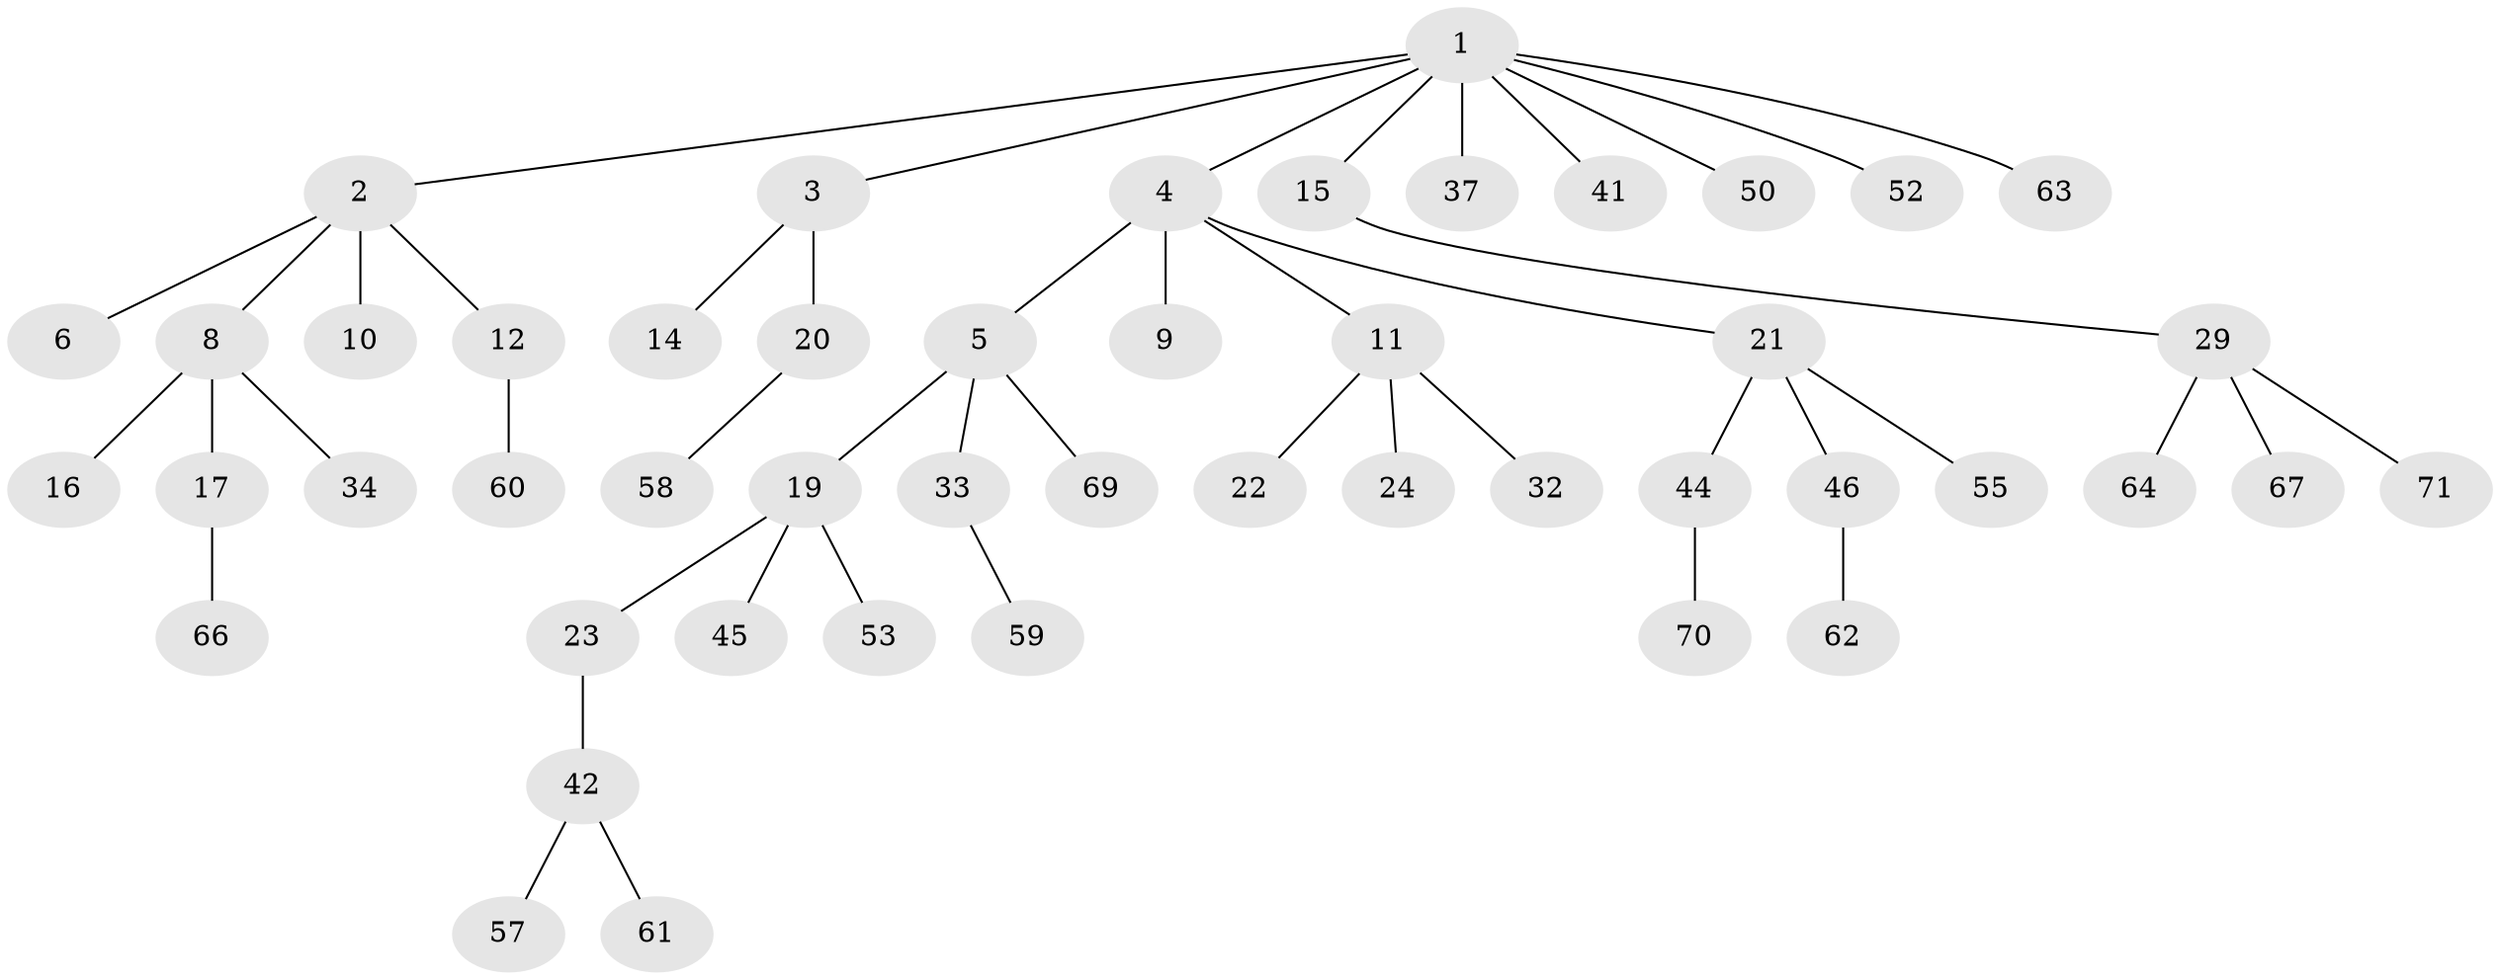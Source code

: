// original degree distribution, {9: 0.014084507042253521, 6: 0.028169014084507043, 2: 0.352112676056338, 4: 0.056338028169014086, 3: 0.04225352112676056, 5: 0.028169014084507043, 1: 0.4788732394366197}
// Generated by graph-tools (version 1.1) at 2025/11/02/27/25 16:11:28]
// undirected, 48 vertices, 47 edges
graph export_dot {
graph [start="1"]
  node [color=gray90,style=filled];
  1 [super="+40"];
  2 [super="+56"];
  3 [super="+7"];
  4 [super="+26"];
  5 [super="+13"];
  6 [super="+30"];
  8 [super="+43"];
  9 [super="+48"];
  10;
  11 [super="+18"];
  12;
  14;
  15 [super="+27"];
  16;
  17 [super="+36"];
  19 [super="+31"];
  20 [super="+39"];
  21 [super="+25"];
  22;
  23 [super="+28"];
  24 [super="+38"];
  29 [super="+51"];
  32;
  33 [super="+49"];
  34 [super="+35"];
  37 [super="+47"];
  41;
  42;
  44 [super="+54"];
  45;
  46;
  50;
  52;
  53;
  55;
  57;
  58;
  59;
  60 [super="+68"];
  61;
  62;
  63;
  64 [super="+65"];
  66;
  67;
  69;
  70;
  71;
  1 -- 2;
  1 -- 3;
  1 -- 4;
  1 -- 15;
  1 -- 37;
  1 -- 41;
  1 -- 50;
  1 -- 52;
  1 -- 63;
  2 -- 6;
  2 -- 8;
  2 -- 10;
  2 -- 12;
  3 -- 20;
  3 -- 14;
  4 -- 5;
  4 -- 9;
  4 -- 11;
  4 -- 21;
  5 -- 19;
  5 -- 33;
  5 -- 69;
  8 -- 16;
  8 -- 17;
  8 -- 34;
  11 -- 22;
  11 -- 24;
  11 -- 32;
  12 -- 60;
  15 -- 29;
  17 -- 66;
  19 -- 23;
  19 -- 53;
  19 -- 45;
  20 -- 58;
  21 -- 44;
  21 -- 46;
  21 -- 55;
  23 -- 42;
  29 -- 64;
  29 -- 67;
  29 -- 71;
  33 -- 59;
  42 -- 57;
  42 -- 61;
  44 -- 70;
  46 -- 62;
}
